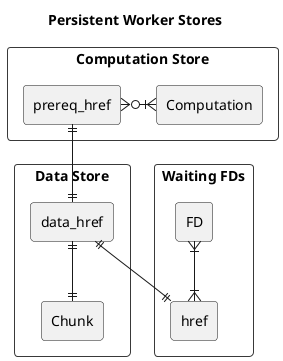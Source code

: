@startuml

!theme mars
skinparam BackgroundColor transparent
skinparam componentStyle rectangle

title Persistent Worker Stores

component "Computation Store" as CS {
    component prereq_href { 
    }
    component Computation {
    }
}
prereq_href }o-|{ Computation

component "Data Store" as DS {
    component data_href {
    }
    component Chunk {
    }
}
data_href ||--|| Chunk

component "Waiting FDs" as FDs {
  component href {
  }
  component FD {
  }
}
FD }|--|{ href



data_href ||--|| href
prereq_href ||--|| data_href
@enduml
